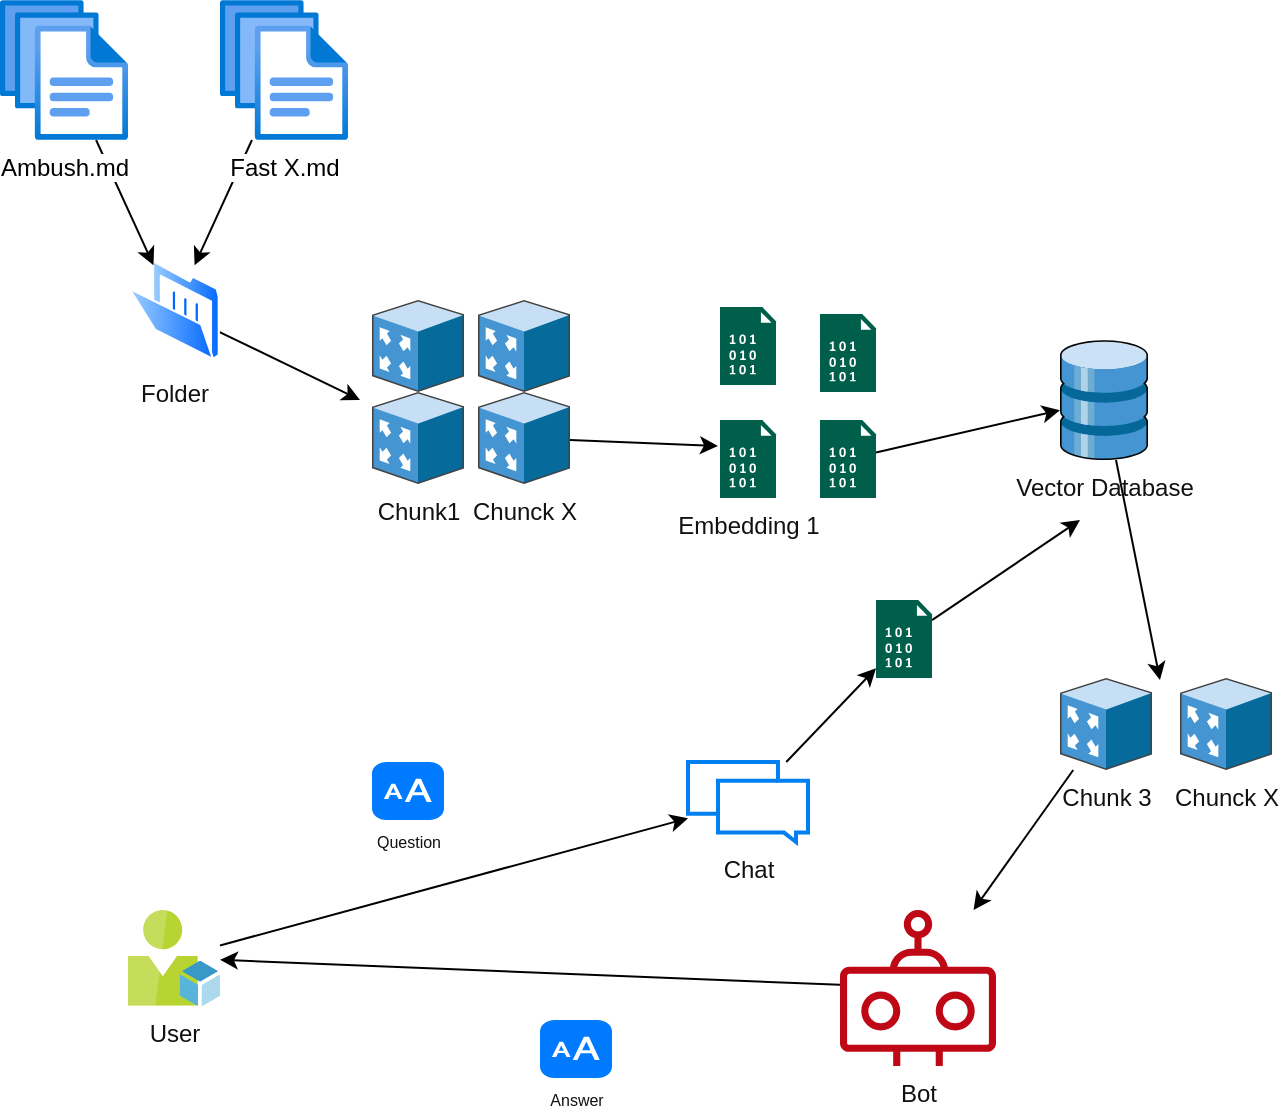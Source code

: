 <mxfile>
    <diagram id="S2SxK1XuT-qKl383zjIA" name="Page-1">
        <mxGraphModel dx="1147" dy="802" grid="1" gridSize="10" guides="1" tooltips="1" connect="1" arrows="1" fold="1" page="1" pageScale="1" pageWidth="827" pageHeight="1169" math="0" shadow="0">
            <root>
                <mxCell id="0"/>
                <mxCell id="1" parent="0"/>
                <mxCell id="19" style="edgeStyle=none;html=1;fontColor=#121111;" parent="1" source="2" edge="1">
                    <mxGeometry relative="1" as="geometry">
                        <mxPoint x="270" y="330" as="targetPoint"/>
                    </mxGeometry>
                </mxCell>
                <mxCell id="2" value="Folder&lt;br&gt;" style="aspect=fixed;perimeter=ellipsePerimeter;html=1;align=center;shadow=0;dashed=0;spacingTop=3;image;image=img/lib/active_directory/folder_open.svg;fontColor=#121111;" parent="1" vertex="1">
                    <mxGeometry x="154" y="260" width="46" height="50" as="geometry"/>
                </mxCell>
                <mxCell id="14" style="edgeStyle=none;html=1;fontColor=#FFFFFF;" parent="1" source="3" target="2" edge="1">
                    <mxGeometry relative="1" as="geometry"/>
                </mxCell>
                <mxCell id="3" value="Ambush.md" style="aspect=fixed;html=1;points=[];align=center;image;fontSize=12;image=img/lib/azure2/general/Files.svg;" parent="1" vertex="1">
                    <mxGeometry x="90" y="130" width="64" height="70" as="geometry"/>
                </mxCell>
                <mxCell id="15" style="edgeStyle=none;html=1;entryX=0.75;entryY=0;entryDx=0;entryDy=0;fontColor=#FFFFFF;" parent="1" source="4" target="2" edge="1">
                    <mxGeometry relative="1" as="geometry"/>
                </mxCell>
                <mxCell id="4" value="Fast X.md&lt;br&gt;" style="aspect=fixed;html=1;points=[];align=center;image;fontSize=12;image=img/lib/azure2/general/Files.svg;" parent="1" vertex="1">
                    <mxGeometry x="200" y="130" width="64" height="70" as="geometry"/>
                </mxCell>
                <mxCell id="28" style="edgeStyle=none;html=1;fontColor=#121111;" parent="1" source="5" target="27" edge="1">
                    <mxGeometry relative="1" as="geometry"/>
                </mxCell>
                <mxCell id="5" value="Chat&lt;br&gt;" style="html=1;verticalLabelPosition=bottom;align=center;labelBackgroundColor=none;verticalAlign=top;strokeWidth=2;strokeColor=#0080F0;shadow=0;dashed=0;shape=mxgraph.ios7.icons.messages;fontColor=#121111;" parent="1" vertex="1">
                    <mxGeometry x="434" y="511" width="60" height="40" as="geometry"/>
                </mxCell>
                <mxCell id="35" style="edgeStyle=none;html=1;fontColor=#121111;" parent="1" source="6" target="8" edge="1">
                    <mxGeometry relative="1" as="geometry"/>
                </mxCell>
                <mxCell id="6" value="&lt;font&gt;Bot&lt;br&gt;&lt;/font&gt;" style="sketch=0;outlineConnect=0;fontColor=#121111;gradientColor=none;fillColor=#BF0816;strokeColor=none;dashed=0;verticalLabelPosition=bottom;verticalAlign=top;align=center;html=1;fontSize=12;fontStyle=0;aspect=fixed;pointerEvents=1;shape=mxgraph.aws4.waf_bot;" parent="1" vertex="1">
                    <mxGeometry x="510" y="585" width="78" height="78" as="geometry"/>
                </mxCell>
                <mxCell id="26" style="edgeStyle=none;html=1;fontColor=#121111;" parent="1" source="8" target="5" edge="1">
                    <mxGeometry relative="1" as="geometry"/>
                </mxCell>
                <mxCell id="8" value="User" style="sketch=0;aspect=fixed;html=1;points=[];align=center;image;fontSize=12;image=img/lib/mscae/User_Resource.svg;fontColor=#121111;" parent="1" vertex="1">
                    <mxGeometry x="154" y="585" width="46" height="47.92" as="geometry"/>
                </mxCell>
                <mxCell id="9" value="&lt;font&gt;Question&lt;/font&gt;" style="html=1;strokeWidth=1;shadow=0;dashed=0;shape=mxgraph.ios7.misc.text_size;fillColor=#007AFF;strokeColor=none;buttonText=;strokeColor2=#222222;fontColor=#121111;fontSize=8;verticalLabelPosition=bottom;verticalAlign=top;align=center;sketch=0;labelBackgroundColor=none;" parent="1" vertex="1">
                    <mxGeometry x="276" y="511" width="36" height="29" as="geometry"/>
                </mxCell>
                <mxCell id="12" value="" style="shadow=0;dashed=0;html=1;labelPosition=center;verticalLabelPosition=bottom;verticalAlign=top;align=center;outlineConnect=0;shape=mxgraph.veeam.3d.proxy_appliance;labelBackgroundColor=none;fontColor=#121111;" parent="1" vertex="1">
                    <mxGeometry x="276" y="280" width="46" height="46" as="geometry"/>
                </mxCell>
                <mxCell id="33" style="edgeStyle=none;html=1;fontColor=#121111;" parent="1" source="13" edge="1">
                    <mxGeometry relative="1" as="geometry">
                        <mxPoint x="670" y="470" as="targetPoint"/>
                    </mxGeometry>
                </mxCell>
                <mxCell id="13" value="Vector Database" style="shadow=0;dashed=0;html=1;labelPosition=center;verticalLabelPosition=bottom;verticalAlign=top;align=center;outlineConnect=0;shape=mxgraph.veeam.3d.datastore;labelBackgroundColor=none;fontColor=#121111;" parent="1" vertex="1">
                    <mxGeometry x="620" y="300" width="44" height="60" as="geometry"/>
                </mxCell>
                <mxCell id="16" value="" style="shadow=0;dashed=0;html=1;labelPosition=center;verticalLabelPosition=bottom;verticalAlign=top;align=center;outlineConnect=0;shape=mxgraph.veeam.3d.proxy_appliance;labelBackgroundColor=none;fontColor=#121111;" parent="1" vertex="1">
                    <mxGeometry x="329" y="280" width="46" height="46" as="geometry"/>
                </mxCell>
                <mxCell id="17" value="Chunk1" style="shadow=0;dashed=0;html=1;labelPosition=center;verticalLabelPosition=bottom;verticalAlign=top;align=center;outlineConnect=0;shape=mxgraph.veeam.3d.proxy_appliance;labelBackgroundColor=none;fontColor=#121111;" parent="1" vertex="1">
                    <mxGeometry x="276" y="326" width="46" height="46" as="geometry"/>
                </mxCell>
                <mxCell id="24" style="edgeStyle=none;html=1;entryX=-0.036;entryY=0.333;entryDx=0;entryDy=0;entryPerimeter=0;fontColor=#121111;" parent="1" source="18" target="22" edge="1">
                    <mxGeometry relative="1" as="geometry"/>
                </mxCell>
                <mxCell id="18" value="Chunck X" style="shadow=0;dashed=0;html=1;labelPosition=center;verticalLabelPosition=bottom;verticalAlign=top;align=center;outlineConnect=0;shape=mxgraph.veeam.3d.proxy_appliance;labelBackgroundColor=none;fontColor=#121111;" parent="1" vertex="1">
                    <mxGeometry x="329" y="326" width="46" height="46" as="geometry"/>
                </mxCell>
                <mxCell id="20" value="" style="sketch=0;pointerEvents=1;shadow=0;dashed=0;html=1;strokeColor=none;fillColor=#005F4B;labelPosition=center;verticalLabelPosition=bottom;verticalAlign=top;align=center;outlineConnect=0;shape=mxgraph.veeam2.data_file;labelBackgroundColor=none;fontColor=#121111;" parent="1" vertex="1">
                    <mxGeometry x="450" y="283.5" width="28.0" height="39" as="geometry"/>
                </mxCell>
                <mxCell id="21" value="" style="sketch=0;pointerEvents=1;shadow=0;dashed=0;html=1;strokeColor=none;fillColor=#005F4B;labelPosition=center;verticalLabelPosition=bottom;verticalAlign=top;align=center;outlineConnect=0;shape=mxgraph.veeam2.data_file;labelBackgroundColor=none;fontColor=#121111;" parent="1" vertex="1">
                    <mxGeometry x="500" y="287" width="28.0" height="39" as="geometry"/>
                </mxCell>
                <mxCell id="22" value="Embedding 1" style="sketch=0;pointerEvents=1;shadow=0;dashed=0;html=1;strokeColor=none;fillColor=#005F4B;labelPosition=center;verticalLabelPosition=bottom;verticalAlign=top;align=center;outlineConnect=0;shape=mxgraph.veeam2.data_file;labelBackgroundColor=none;fontColor=#121111;" parent="1" vertex="1">
                    <mxGeometry x="450" y="340" width="28.0" height="39" as="geometry"/>
                </mxCell>
                <mxCell id="25" style="edgeStyle=none;html=1;fontColor=#121111;" parent="1" source="23" target="13" edge="1">
                    <mxGeometry relative="1" as="geometry"/>
                </mxCell>
                <mxCell id="23" value="" style="sketch=0;pointerEvents=1;shadow=0;dashed=0;html=1;strokeColor=none;fillColor=#005F4B;labelPosition=center;verticalLabelPosition=bottom;verticalAlign=top;align=center;outlineConnect=0;shape=mxgraph.veeam2.data_file;labelBackgroundColor=none;fontColor=#121111;" parent="1" vertex="1">
                    <mxGeometry x="500" y="340" width="28.0" height="39" as="geometry"/>
                </mxCell>
                <mxCell id="29" style="edgeStyle=none;html=1;fontColor=#121111;" parent="1" source="27" edge="1">
                    <mxGeometry relative="1" as="geometry">
                        <mxPoint x="630" y="390" as="targetPoint"/>
                    </mxGeometry>
                </mxCell>
                <mxCell id="27" value="" style="sketch=0;pointerEvents=1;shadow=0;dashed=0;html=1;strokeColor=none;fillColor=#005F4B;labelPosition=center;verticalLabelPosition=bottom;verticalAlign=top;align=center;outlineConnect=0;shape=mxgraph.veeam2.data_file;labelBackgroundColor=none;fontColor=#121111;" parent="1" vertex="1">
                    <mxGeometry x="528" y="430" width="28.0" height="39" as="geometry"/>
                </mxCell>
                <mxCell id="34" style="edgeStyle=none;html=1;fontColor=#121111;" parent="1" source="30" target="6" edge="1">
                    <mxGeometry relative="1" as="geometry"/>
                </mxCell>
                <mxCell id="30" value="Chunk 3" style="shadow=0;dashed=0;html=1;labelPosition=center;verticalLabelPosition=bottom;verticalAlign=top;align=center;outlineConnect=0;shape=mxgraph.veeam.3d.proxy_appliance;labelBackgroundColor=none;fontColor=#121111;" parent="1" vertex="1">
                    <mxGeometry x="620" y="469" width="46" height="46" as="geometry"/>
                </mxCell>
                <mxCell id="31" value="Chunck X" style="shadow=0;dashed=0;html=1;labelPosition=center;verticalLabelPosition=bottom;verticalAlign=top;align=center;outlineConnect=0;shape=mxgraph.veeam.3d.proxy_appliance;labelBackgroundColor=none;fontColor=#121111;" parent="1" vertex="1">
                    <mxGeometry x="680" y="469" width="46" height="46" as="geometry"/>
                </mxCell>
                <mxCell id="32" value="&lt;font&gt;Answer&lt;/font&gt;" style="html=1;strokeWidth=1;shadow=0;dashed=0;shape=mxgraph.ios7.misc.text_size;fillColor=#007AFF;strokeColor=none;buttonText=;strokeColor2=#222222;fontColor=#121111;fontSize=8;verticalLabelPosition=bottom;verticalAlign=top;align=center;sketch=0;labelBackgroundColor=none;" parent="1" vertex="1">
                    <mxGeometry x="360" y="640" width="36" height="29" as="geometry"/>
                </mxCell>
            </root>
        </mxGraphModel>
    </diagram>
</mxfile>
